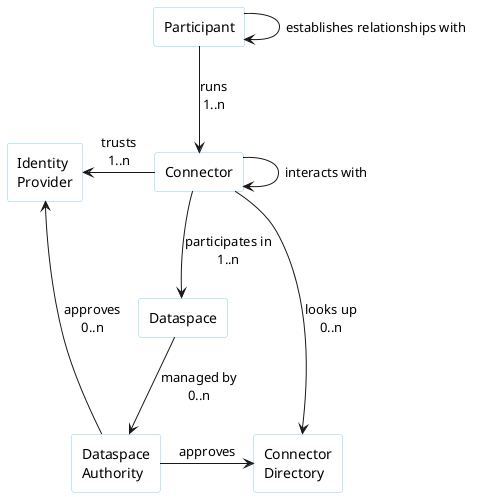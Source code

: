 @startuml

skinParam NoteBackgroundColor WhiteSmoke
skinParam NoteFontColor Black
skinParam ParticipantBackgroundColor WhiteSmoke
skinParam ActorBackgroundColor WhiteSmoke
skinParam AgentBackgroundColor White
skinParam AgentBorderColor SkyBlue
skinparam shadowing false

!define ConsumerColor f8f2ff
!define ProviderColor d9edff
!define WarningColor Business
!define LeadColor Technology

agent Participant
agent Connector
agent IDP as "Identity\nProvider"
agent Dataspace
agent DataspaceAuthority as "Dataspace\nAuthority"
agent Catalog as "Connector\nDirectory"

Participant -down-> Connector : runs\n1..n
Participant --> Participant : establishes relationships with
Connector --> Connector: interacts with
Connector -left-> IDP : trusts\n1..n
Connector --> Dataspace : participates in\n1..n
Connector --> Catalog : looks up\n0..n
Dataspace --> DataspaceAuthority : managed by\n0..n
DataspaceAuthority -right-> Catalog : approves
DataspaceAuthority -up-> IDP: approves\n0..n

@enduml
